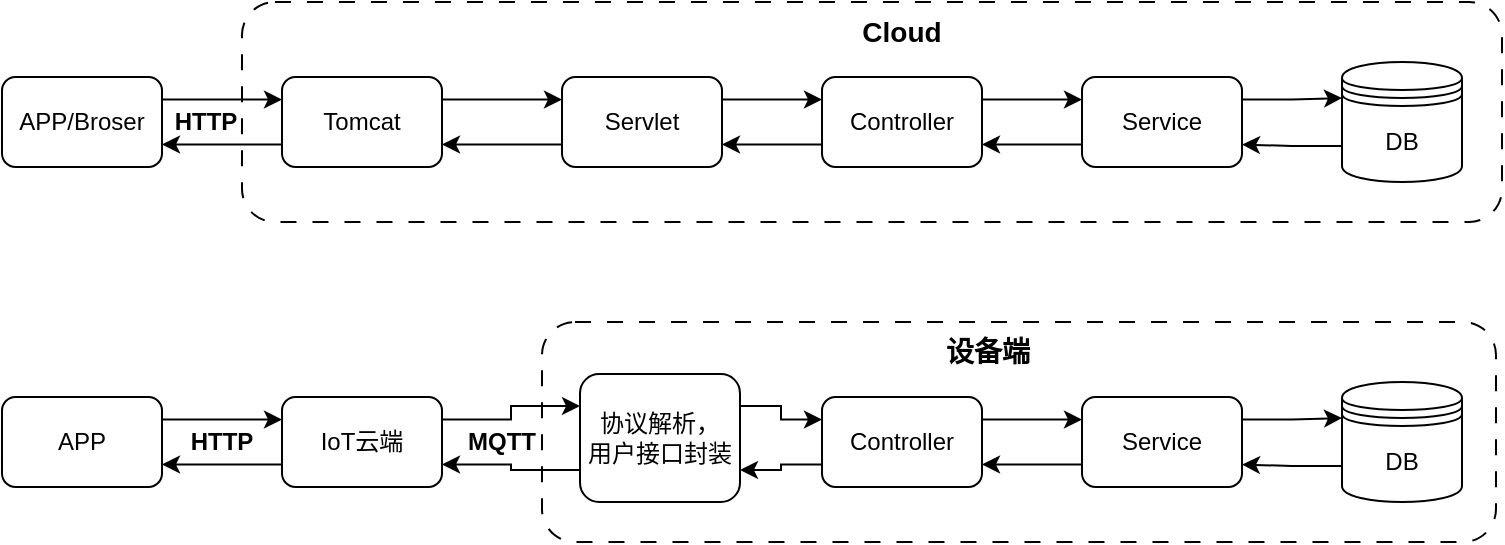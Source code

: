 <mxfile version="22.1.7" type="github">
  <diagram id="prtHgNgQTEPvFCAcTncT" name="Page-1">
    <mxGraphModel dx="931" dy="506" grid="0" gridSize="10" guides="1" tooltips="1" connect="1" arrows="1" fold="1" page="1" pageScale="1" pageWidth="827" pageHeight="1169" math="0" shadow="0">
      <root>
        <mxCell id="0" />
        <mxCell id="1" parent="0" />
        <mxCell id="vmbFCQiHmaRABoGZYBvy-41" value="" style="rounded=1;whiteSpace=wrap;html=1;dashed=1;dashPattern=8 8;" vertex="1" parent="1">
          <mxGeometry x="150" y="120" width="630" height="110" as="geometry" />
        </mxCell>
        <mxCell id="vmbFCQiHmaRABoGZYBvy-40" value="" style="rounded=1;whiteSpace=wrap;html=1;dashed=1;dashPattern=8 8;" vertex="1" parent="1">
          <mxGeometry x="300" y="280" width="477" height="110" as="geometry" />
        </mxCell>
        <mxCell id="vmbFCQiHmaRABoGZYBvy-20" style="edgeStyle=orthogonalEdgeStyle;rounded=0;orthogonalLoop=1;jettySize=auto;html=1;exitX=0;exitY=0.7;exitDx=0;exitDy=0;entryX=1;entryY=0.75;entryDx=0;entryDy=0;" edge="1" parent="1" source="vmbFCQiHmaRABoGZYBvy-1" target="vmbFCQiHmaRABoGZYBvy-10">
          <mxGeometry relative="1" as="geometry" />
        </mxCell>
        <mxCell id="vmbFCQiHmaRABoGZYBvy-1" value="DB" style="shape=datastore;whiteSpace=wrap;html=1;" vertex="1" parent="1">
          <mxGeometry x="700" y="150" width="60" height="60" as="geometry" />
        </mxCell>
        <mxCell id="vmbFCQiHmaRABoGZYBvy-11" style="edgeStyle=orthogonalEdgeStyle;rounded=0;orthogonalLoop=1;jettySize=auto;html=1;exitX=1;exitY=0.25;exitDx=0;exitDy=0;entryX=0;entryY=0.25;entryDx=0;entryDy=0;" edge="1" parent="1" source="vmbFCQiHmaRABoGZYBvy-2" target="vmbFCQiHmaRABoGZYBvy-7">
          <mxGeometry relative="1" as="geometry" />
        </mxCell>
        <mxCell id="vmbFCQiHmaRABoGZYBvy-2" value="APP/Broser" style="rounded=1;whiteSpace=wrap;html=1;" vertex="1" parent="1">
          <mxGeometry x="30" y="157.5" width="80" height="45" as="geometry" />
        </mxCell>
        <mxCell id="vmbFCQiHmaRABoGZYBvy-12" style="edgeStyle=orthogonalEdgeStyle;rounded=0;orthogonalLoop=1;jettySize=auto;html=1;exitX=0;exitY=0.75;exitDx=0;exitDy=0;entryX=1;entryY=0.75;entryDx=0;entryDy=0;" edge="1" parent="1" source="vmbFCQiHmaRABoGZYBvy-7" target="vmbFCQiHmaRABoGZYBvy-2">
          <mxGeometry relative="1" as="geometry" />
        </mxCell>
        <mxCell id="vmbFCQiHmaRABoGZYBvy-13" style="edgeStyle=orthogonalEdgeStyle;rounded=0;orthogonalLoop=1;jettySize=auto;html=1;exitX=1;exitY=0.25;exitDx=0;exitDy=0;entryX=0;entryY=0.25;entryDx=0;entryDy=0;" edge="1" parent="1" source="vmbFCQiHmaRABoGZYBvy-7" target="vmbFCQiHmaRABoGZYBvy-8">
          <mxGeometry relative="1" as="geometry" />
        </mxCell>
        <mxCell id="vmbFCQiHmaRABoGZYBvy-7" value="Tomcat" style="rounded=1;whiteSpace=wrap;html=1;" vertex="1" parent="1">
          <mxGeometry x="170" y="157.5" width="80" height="45" as="geometry" />
        </mxCell>
        <mxCell id="vmbFCQiHmaRABoGZYBvy-14" style="edgeStyle=orthogonalEdgeStyle;rounded=0;orthogonalLoop=1;jettySize=auto;html=1;exitX=0;exitY=0.75;exitDx=0;exitDy=0;entryX=1;entryY=0.75;entryDx=0;entryDy=0;" edge="1" parent="1" source="vmbFCQiHmaRABoGZYBvy-8" target="vmbFCQiHmaRABoGZYBvy-7">
          <mxGeometry relative="1" as="geometry" />
        </mxCell>
        <mxCell id="vmbFCQiHmaRABoGZYBvy-15" style="edgeStyle=orthogonalEdgeStyle;rounded=0;orthogonalLoop=1;jettySize=auto;html=1;exitX=1;exitY=0.25;exitDx=0;exitDy=0;entryX=0;entryY=0.25;entryDx=0;entryDy=0;" edge="1" parent="1" source="vmbFCQiHmaRABoGZYBvy-8" target="vmbFCQiHmaRABoGZYBvy-9">
          <mxGeometry relative="1" as="geometry" />
        </mxCell>
        <mxCell id="vmbFCQiHmaRABoGZYBvy-8" value="Servlet" style="rounded=1;whiteSpace=wrap;html=1;" vertex="1" parent="1">
          <mxGeometry x="310" y="157.5" width="80" height="45" as="geometry" />
        </mxCell>
        <mxCell id="vmbFCQiHmaRABoGZYBvy-16" style="edgeStyle=orthogonalEdgeStyle;rounded=0;orthogonalLoop=1;jettySize=auto;html=1;exitX=0;exitY=0.75;exitDx=0;exitDy=0;entryX=1;entryY=0.75;entryDx=0;entryDy=0;" edge="1" parent="1" source="vmbFCQiHmaRABoGZYBvy-9" target="vmbFCQiHmaRABoGZYBvy-8">
          <mxGeometry relative="1" as="geometry" />
        </mxCell>
        <mxCell id="vmbFCQiHmaRABoGZYBvy-17" style="edgeStyle=orthogonalEdgeStyle;rounded=0;orthogonalLoop=1;jettySize=auto;html=1;exitX=1;exitY=0.25;exitDx=0;exitDy=0;entryX=0;entryY=0.25;entryDx=0;entryDy=0;" edge="1" parent="1" source="vmbFCQiHmaRABoGZYBvy-9" target="vmbFCQiHmaRABoGZYBvy-10">
          <mxGeometry relative="1" as="geometry" />
        </mxCell>
        <mxCell id="vmbFCQiHmaRABoGZYBvy-9" value="Controller" style="rounded=1;whiteSpace=wrap;html=1;" vertex="1" parent="1">
          <mxGeometry x="440" y="157.5" width="80" height="45" as="geometry" />
        </mxCell>
        <mxCell id="vmbFCQiHmaRABoGZYBvy-18" style="edgeStyle=orthogonalEdgeStyle;rounded=0;orthogonalLoop=1;jettySize=auto;html=1;exitX=0;exitY=0.75;exitDx=0;exitDy=0;entryX=1;entryY=0.75;entryDx=0;entryDy=0;" edge="1" parent="1" source="vmbFCQiHmaRABoGZYBvy-10" target="vmbFCQiHmaRABoGZYBvy-9">
          <mxGeometry relative="1" as="geometry" />
        </mxCell>
        <mxCell id="vmbFCQiHmaRABoGZYBvy-19" style="edgeStyle=orthogonalEdgeStyle;rounded=0;orthogonalLoop=1;jettySize=auto;html=1;exitX=1;exitY=0.25;exitDx=0;exitDy=0;entryX=0;entryY=0.3;entryDx=0;entryDy=0;" edge="1" parent="1" source="vmbFCQiHmaRABoGZYBvy-10" target="vmbFCQiHmaRABoGZYBvy-1">
          <mxGeometry relative="1" as="geometry" />
        </mxCell>
        <mxCell id="vmbFCQiHmaRABoGZYBvy-10" value="Service" style="rounded=1;whiteSpace=wrap;html=1;" vertex="1" parent="1">
          <mxGeometry x="570" y="157.5" width="80" height="45" as="geometry" />
        </mxCell>
        <mxCell id="vmbFCQiHmaRABoGZYBvy-24" style="edgeStyle=orthogonalEdgeStyle;rounded=0;orthogonalLoop=1;jettySize=auto;html=1;exitX=0;exitY=0.7;exitDx=0;exitDy=0;entryX=1;entryY=0.75;entryDx=0;entryDy=0;" edge="1" parent="1" source="vmbFCQiHmaRABoGZYBvy-25" target="vmbFCQiHmaRABoGZYBvy-39">
          <mxGeometry relative="1" as="geometry" />
        </mxCell>
        <mxCell id="vmbFCQiHmaRABoGZYBvy-25" value="DB" style="shape=datastore;whiteSpace=wrap;html=1;" vertex="1" parent="1">
          <mxGeometry x="700" y="310" width="60" height="60" as="geometry" />
        </mxCell>
        <mxCell id="vmbFCQiHmaRABoGZYBvy-26" style="edgeStyle=orthogonalEdgeStyle;rounded=0;orthogonalLoop=1;jettySize=auto;html=1;exitX=1;exitY=0.25;exitDx=0;exitDy=0;entryX=0;entryY=0.25;entryDx=0;entryDy=0;" edge="1" parent="1" source="vmbFCQiHmaRABoGZYBvy-27" target="vmbFCQiHmaRABoGZYBvy-30">
          <mxGeometry relative="1" as="geometry" />
        </mxCell>
        <mxCell id="vmbFCQiHmaRABoGZYBvy-27" value="APP" style="rounded=1;whiteSpace=wrap;html=1;" vertex="1" parent="1">
          <mxGeometry x="30" y="317.5" width="80" height="45" as="geometry" />
        </mxCell>
        <mxCell id="vmbFCQiHmaRABoGZYBvy-28" style="edgeStyle=orthogonalEdgeStyle;rounded=0;orthogonalLoop=1;jettySize=auto;html=1;exitX=0;exitY=0.75;exitDx=0;exitDy=0;entryX=1;entryY=0.75;entryDx=0;entryDy=0;" edge="1" parent="1" source="vmbFCQiHmaRABoGZYBvy-30" target="vmbFCQiHmaRABoGZYBvy-27">
          <mxGeometry relative="1" as="geometry" />
        </mxCell>
        <mxCell id="vmbFCQiHmaRABoGZYBvy-29" style="edgeStyle=orthogonalEdgeStyle;rounded=0;orthogonalLoop=1;jettySize=auto;html=1;exitX=1;exitY=0.25;exitDx=0;exitDy=0;entryX=0;entryY=0.25;entryDx=0;entryDy=0;" edge="1" parent="1" source="vmbFCQiHmaRABoGZYBvy-30" target="vmbFCQiHmaRABoGZYBvy-33">
          <mxGeometry relative="1" as="geometry" />
        </mxCell>
        <mxCell id="vmbFCQiHmaRABoGZYBvy-30" value="IoT云端" style="rounded=1;whiteSpace=wrap;html=1;" vertex="1" parent="1">
          <mxGeometry x="170" y="317.5" width="80" height="45" as="geometry" />
        </mxCell>
        <mxCell id="vmbFCQiHmaRABoGZYBvy-31" style="edgeStyle=orthogonalEdgeStyle;rounded=0;orthogonalLoop=1;jettySize=auto;html=1;exitX=0;exitY=0.75;exitDx=0;exitDy=0;entryX=1;entryY=0.75;entryDx=0;entryDy=0;" edge="1" parent="1" source="vmbFCQiHmaRABoGZYBvy-33" target="vmbFCQiHmaRABoGZYBvy-30">
          <mxGeometry relative="1" as="geometry" />
        </mxCell>
        <mxCell id="vmbFCQiHmaRABoGZYBvy-32" style="edgeStyle=orthogonalEdgeStyle;rounded=0;orthogonalLoop=1;jettySize=auto;html=1;exitX=1;exitY=0.25;exitDx=0;exitDy=0;entryX=0;entryY=0.25;entryDx=0;entryDy=0;" edge="1" parent="1" source="vmbFCQiHmaRABoGZYBvy-33" target="vmbFCQiHmaRABoGZYBvy-36">
          <mxGeometry relative="1" as="geometry" />
        </mxCell>
        <mxCell id="vmbFCQiHmaRABoGZYBvy-33" value="协议解析，&lt;br&gt;用户接口封装" style="rounded=1;whiteSpace=wrap;html=1;" vertex="1" parent="1">
          <mxGeometry x="319" y="306" width="80" height="64" as="geometry" />
        </mxCell>
        <mxCell id="vmbFCQiHmaRABoGZYBvy-34" style="edgeStyle=orthogonalEdgeStyle;rounded=0;orthogonalLoop=1;jettySize=auto;html=1;exitX=0;exitY=0.75;exitDx=0;exitDy=0;entryX=1;entryY=0.75;entryDx=0;entryDy=0;" edge="1" parent="1" source="vmbFCQiHmaRABoGZYBvy-36" target="vmbFCQiHmaRABoGZYBvy-33">
          <mxGeometry relative="1" as="geometry" />
        </mxCell>
        <mxCell id="vmbFCQiHmaRABoGZYBvy-35" style="edgeStyle=orthogonalEdgeStyle;rounded=0;orthogonalLoop=1;jettySize=auto;html=1;exitX=1;exitY=0.25;exitDx=0;exitDy=0;entryX=0;entryY=0.25;entryDx=0;entryDy=0;" edge="1" parent="1" source="vmbFCQiHmaRABoGZYBvy-36" target="vmbFCQiHmaRABoGZYBvy-39">
          <mxGeometry relative="1" as="geometry" />
        </mxCell>
        <mxCell id="vmbFCQiHmaRABoGZYBvy-36" value="Controller" style="rounded=1;whiteSpace=wrap;html=1;" vertex="1" parent="1">
          <mxGeometry x="440" y="317.5" width="80" height="45" as="geometry" />
        </mxCell>
        <mxCell id="vmbFCQiHmaRABoGZYBvy-37" style="edgeStyle=orthogonalEdgeStyle;rounded=0;orthogonalLoop=1;jettySize=auto;html=1;exitX=0;exitY=0.75;exitDx=0;exitDy=0;entryX=1;entryY=0.75;entryDx=0;entryDy=0;" edge="1" parent="1" source="vmbFCQiHmaRABoGZYBvy-39" target="vmbFCQiHmaRABoGZYBvy-36">
          <mxGeometry relative="1" as="geometry" />
        </mxCell>
        <mxCell id="vmbFCQiHmaRABoGZYBvy-38" style="edgeStyle=orthogonalEdgeStyle;rounded=0;orthogonalLoop=1;jettySize=auto;html=1;exitX=1;exitY=0.25;exitDx=0;exitDy=0;entryX=0;entryY=0.3;entryDx=0;entryDy=0;" edge="1" parent="1" source="vmbFCQiHmaRABoGZYBvy-39" target="vmbFCQiHmaRABoGZYBvy-25">
          <mxGeometry relative="1" as="geometry" />
        </mxCell>
        <mxCell id="vmbFCQiHmaRABoGZYBvy-39" value="Service" style="rounded=1;whiteSpace=wrap;html=1;" vertex="1" parent="1">
          <mxGeometry x="570" y="317.5" width="80" height="45" as="geometry" />
        </mxCell>
        <mxCell id="vmbFCQiHmaRABoGZYBvy-42" value="&lt;b&gt;&lt;font style=&quot;font-size: 14px;&quot;&gt;Cloud&lt;/font&gt;&lt;/b&gt;" style="text;html=1;strokeColor=none;fillColor=none;align=center;verticalAlign=middle;whiteSpace=wrap;rounded=0;" vertex="1" parent="1">
          <mxGeometry x="455" y="130" width="50" height="10" as="geometry" />
        </mxCell>
        <mxCell id="vmbFCQiHmaRABoGZYBvy-43" value="&lt;b&gt;&lt;font style=&quot;font-size: 14px;&quot;&gt;设备端&lt;/font&gt;&lt;/b&gt;" style="text;html=1;strokeColor=none;fillColor=none;align=center;verticalAlign=middle;whiteSpace=wrap;rounded=0;" vertex="1" parent="1">
          <mxGeometry x="498" y="290" width="50" height="10" as="geometry" />
        </mxCell>
        <mxCell id="vmbFCQiHmaRABoGZYBvy-48" value="&lt;b&gt;HTTP&lt;/b&gt;" style="text;html=1;strokeColor=none;fillColor=none;align=center;verticalAlign=middle;whiteSpace=wrap;rounded=0;" vertex="1" parent="1">
          <mxGeometry x="102" y="165" width="60" height="30" as="geometry" />
        </mxCell>
        <mxCell id="vmbFCQiHmaRABoGZYBvy-49" value="&lt;b&gt;HTTP&lt;/b&gt;" style="text;html=1;strokeColor=none;fillColor=none;align=center;verticalAlign=middle;whiteSpace=wrap;rounded=0;" vertex="1" parent="1">
          <mxGeometry x="110" y="325" width="60" height="30" as="geometry" />
        </mxCell>
        <mxCell id="vmbFCQiHmaRABoGZYBvy-50" value="&lt;b&gt;MQTT&lt;/b&gt;" style="text;html=1;strokeColor=none;fillColor=none;align=center;verticalAlign=middle;whiteSpace=wrap;rounded=0;" vertex="1" parent="1">
          <mxGeometry x="250" y="325" width="60" height="30" as="geometry" />
        </mxCell>
      </root>
    </mxGraphModel>
  </diagram>
</mxfile>
